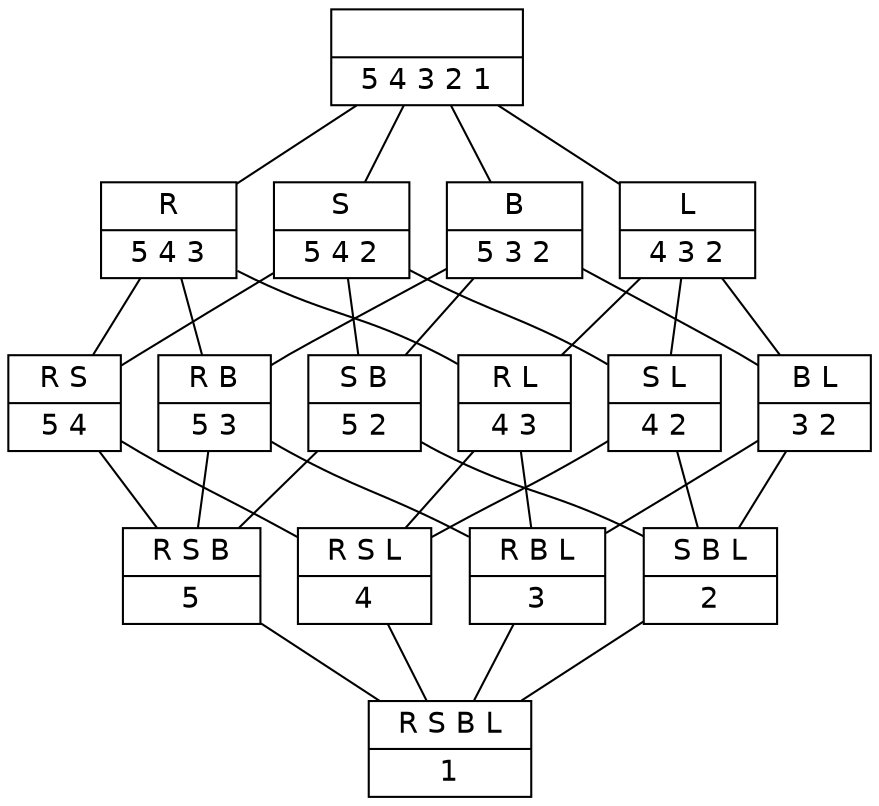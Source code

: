 digraph Lat{
 node [ shape=record margin="0.2,0.055" fontname=Helvetica];
edge[dir="none"];
c0 [label = "{R S B L|1}"];
c1 [label = "{R S B|5}"];
c2 [label = "{R S L|4}"];
c3 [label = "{R S|5 4}"];
c4 [label = "{R B L|3}"];
c5 [label = "{R B|5 3}"];
c6 [label = "{R L|4 3}"];
c7 [label = "{R|5 4 3}"];
c8 [label = "{S B L|2}"];
c9 [label = "{S B|5 2}"];
c10 [label = "{S L|4 2}"];
c11 [label = "{S|5 4 2}"];
c12 [label = "{B L|3 2}"];
c13 [label = "{B|5 3 2}"];
c14 [label = "{L|4 3 2}"];
c15 [label = "{|5 4 3 2 1}"];
c1 -> c0
c2 -> c0
c3 -> c1
c3 -> c2
c4 -> c0
c5 -> c1
c5 -> c4
c6 -> c2
c6 -> c4
c7 -> c3
c7 -> c5
c7 -> c6
c8 -> c0
c9 -> c1
c9 -> c8
c10 -> c2
c10 -> c8
c11 -> c3
c11 -> c9
c11 -> c10
c12 -> c4
c12 -> c8
c13 -> c5
c13 -> c9
c13 -> c12
c14 -> c6
c14 -> c10
c14 -> c12
c15 -> c7
c15 -> c11
c15 -> c13
c15 -> c14
}
